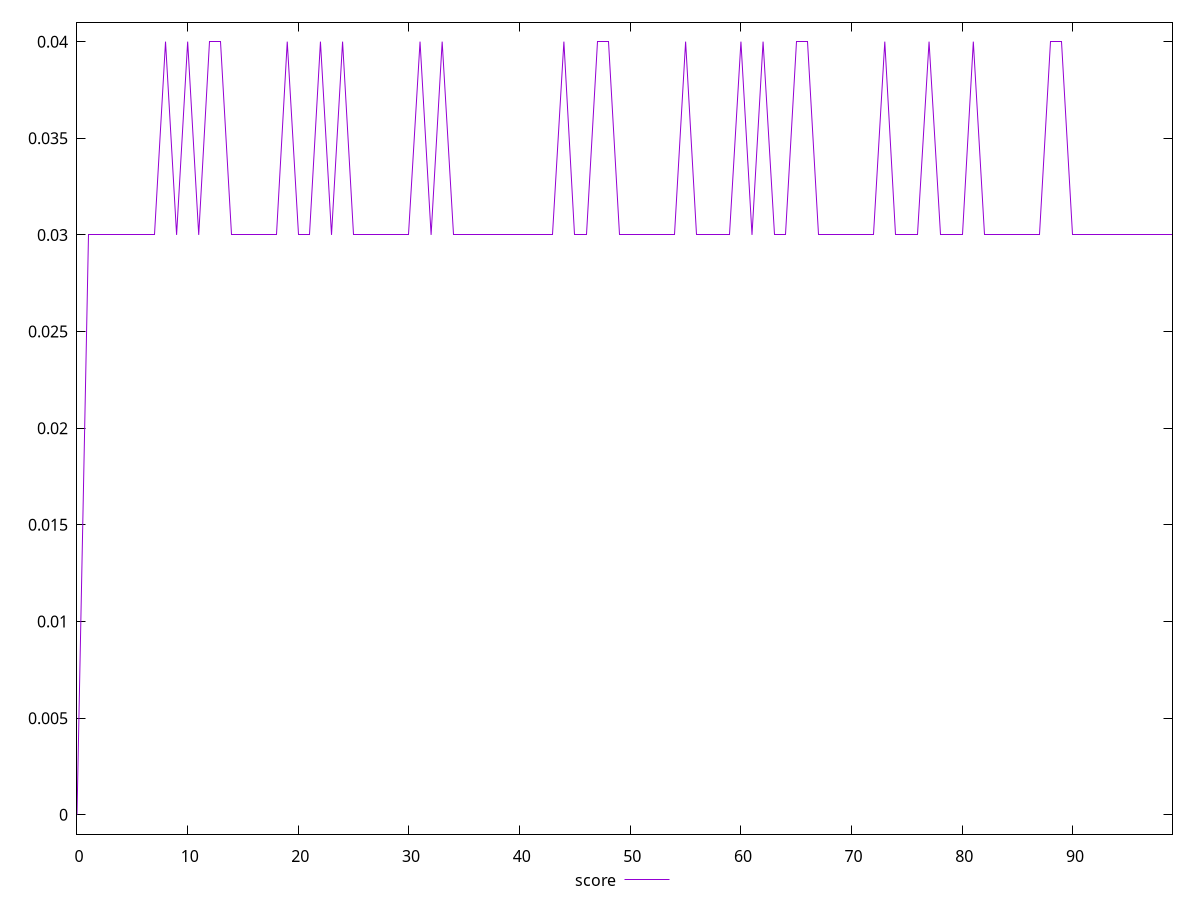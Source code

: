 reset

$score <<EOF
0 0
1 0.03
2 0.03
3 0.03
4 0.03
5 0.03
6 0.03
7 0.03
8 0.04
9 0.03
10 0.04
11 0.03
12 0.04
13 0.04
14 0.03
15 0.03
16 0.03
17 0.03
18 0.03
19 0.04
20 0.03
21 0.03
22 0.04
23 0.03
24 0.04
25 0.03
26 0.03
27 0.03
28 0.03
29 0.03
30 0.03
31 0.04
32 0.03
33 0.04
34 0.03
35 0.03
36 0.03
37 0.03
38 0.03
39 0.03
40 0.03
41 0.03
42 0.03
43 0.03
44 0.04
45 0.03
46 0.03
47 0.04
48 0.04
49 0.03
50 0.03
51 0.03
52 0.03
53 0.03
54 0.03
55 0.04
56 0.03
57 0.03
58 0.03
59 0.03
60 0.04
61 0.03
62 0.04
63 0.03
64 0.03
65 0.04
66 0.04
67 0.03
68 0.03
69 0.03
70 0.03
71 0.03
72 0.03
73 0.04
74 0.03
75 0.03
76 0.03
77 0.04
78 0.03
79 0.03
80 0.03
81 0.04
82 0.03
83 0.03
84 0.03
85 0.03
86 0.03
87 0.03
88 0.04
89 0.04
90 0.03
91 0.03
92 0.03
93 0.03
94 0.03
95 0.03
96 0.03
97 0.03
98 0.03
99 0.03
EOF

set key outside below
set xrange [0:99]
set yrange [-0.001:0.041]
set trange [-0.001:0.041]
set terminal svg size 640, 500 enhanced background rgb 'white'
set output "report_00019_2021-02-10T18-14-37.922Z//largest-contentful-paint/samples/pages+cached+noadtech/score/values.svg"

plot $score title "score" with line

reset
